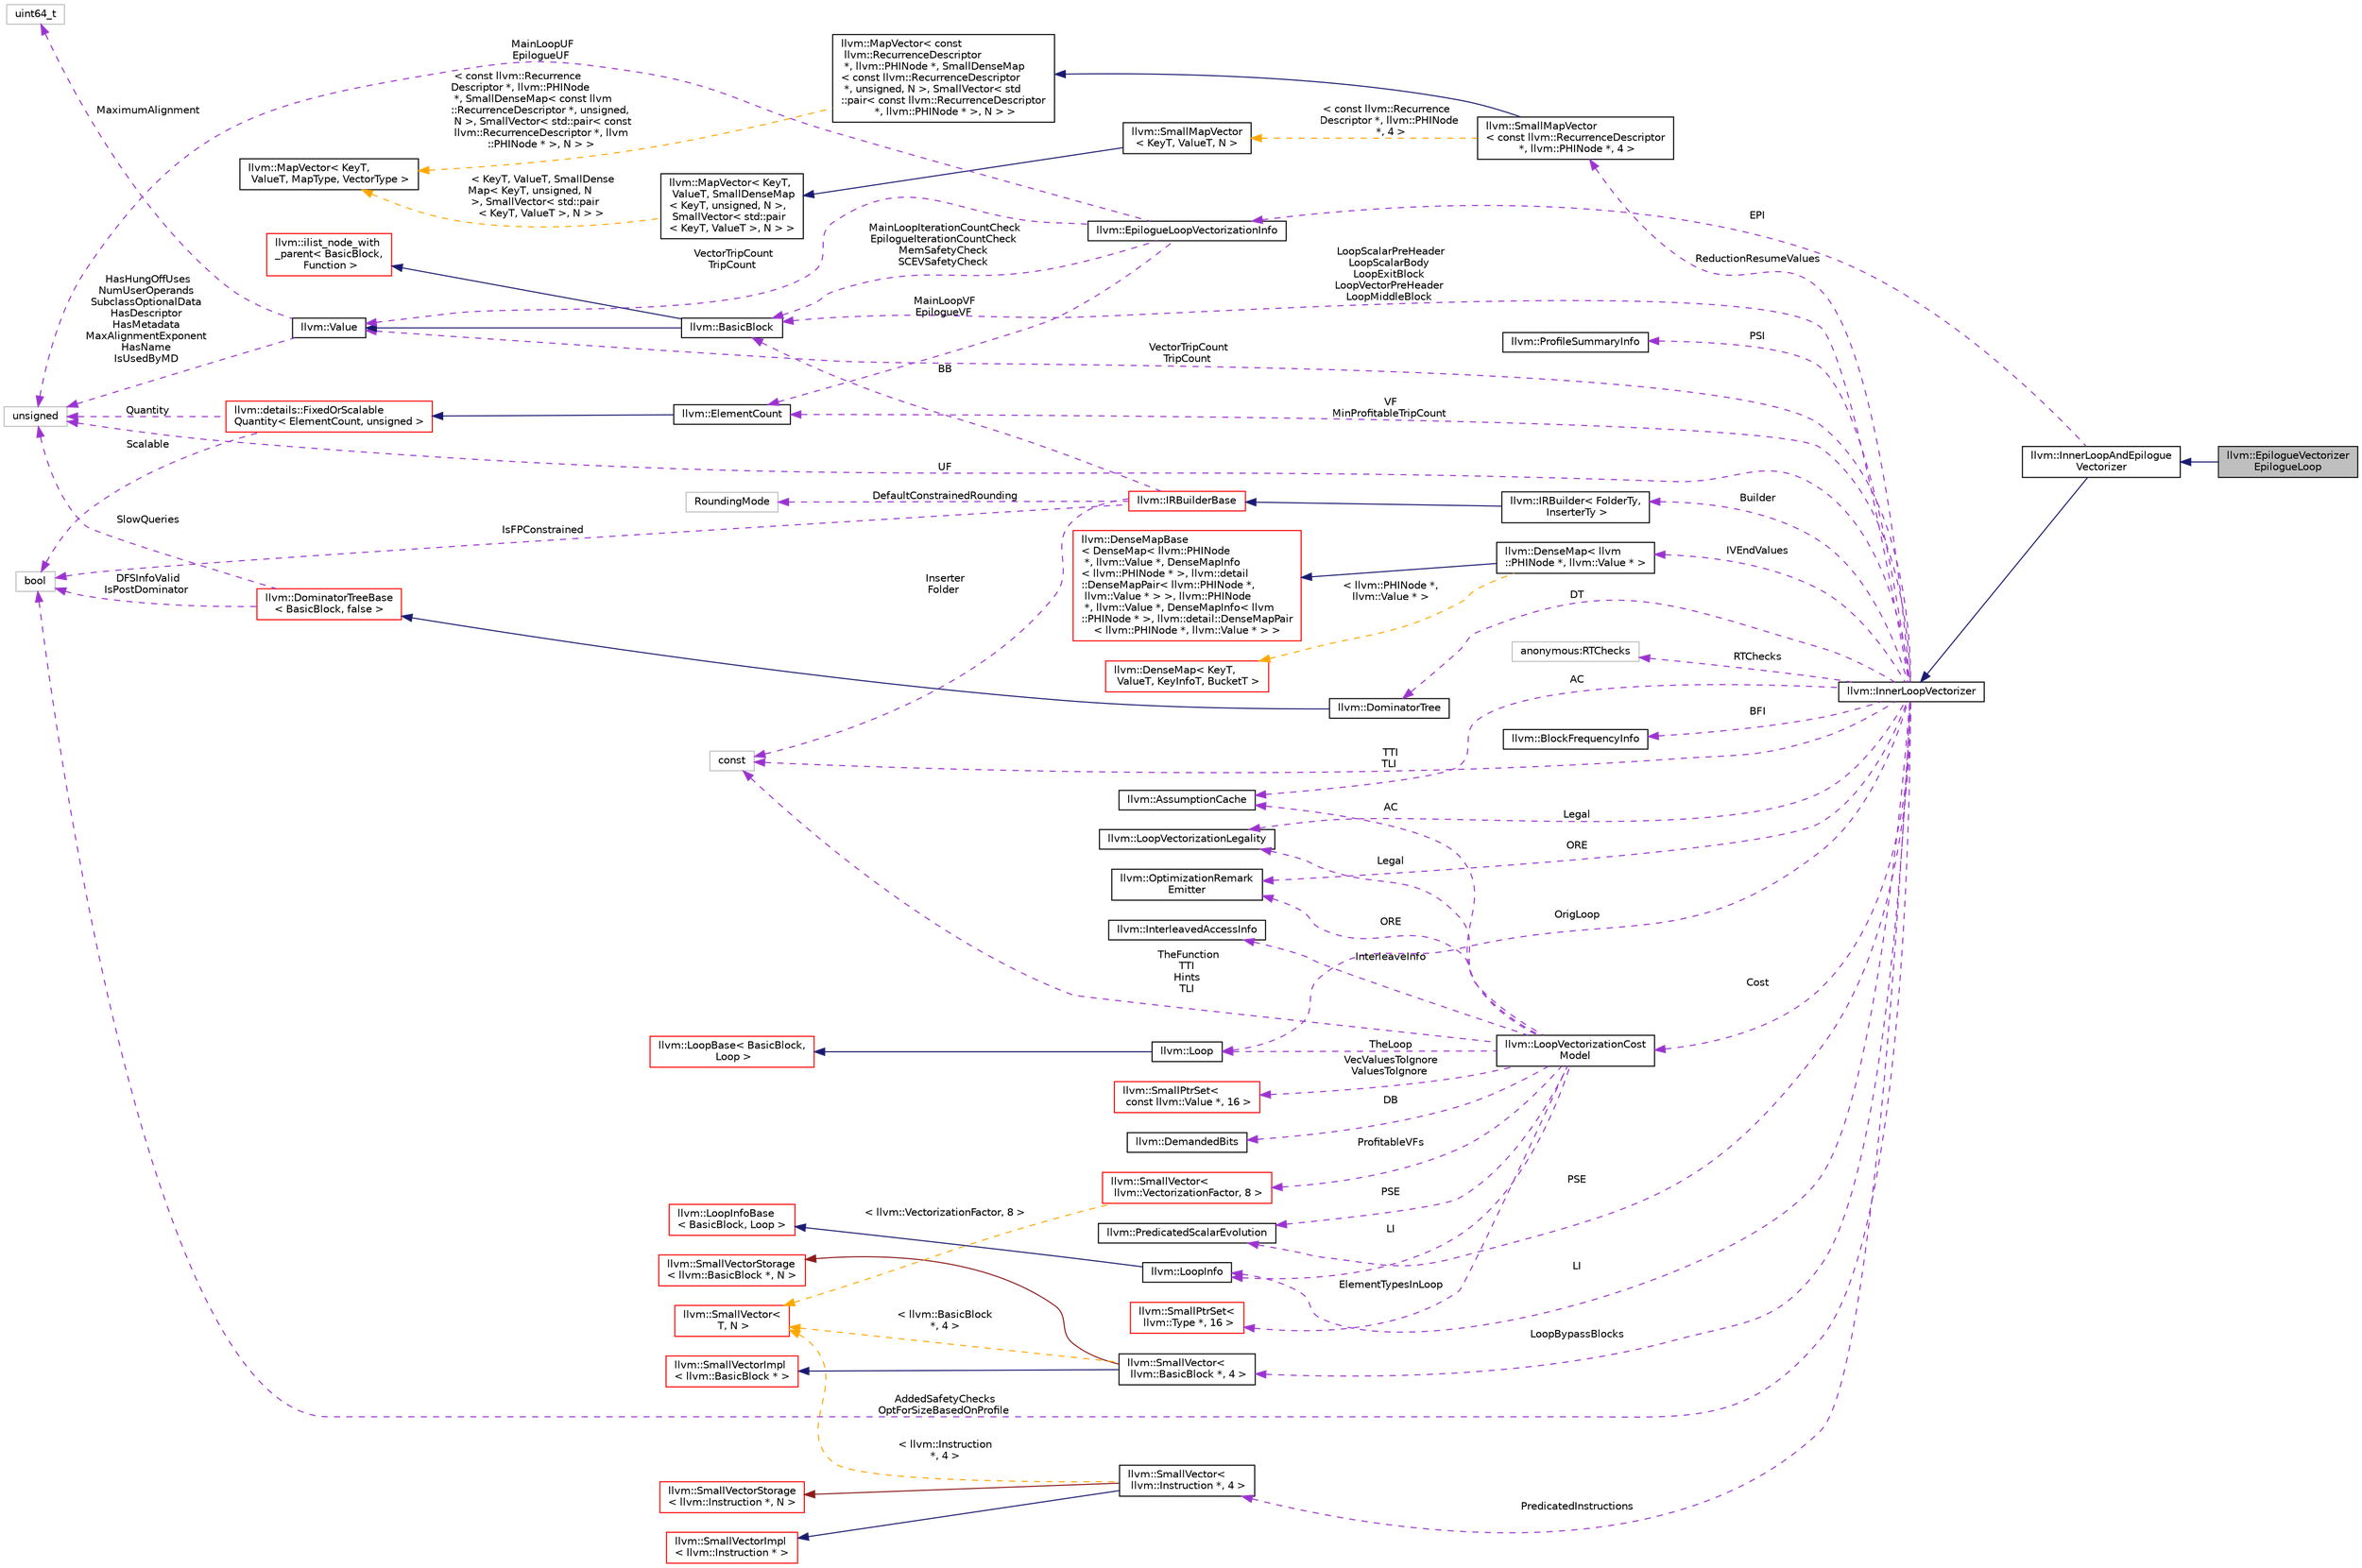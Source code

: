 digraph "llvm::EpilogueVectorizerEpilogueLoop"
{
 // LATEX_PDF_SIZE
  bgcolor="transparent";
  edge [fontname="Helvetica",fontsize="10",labelfontname="Helvetica",labelfontsize="10"];
  node [fontname="Helvetica",fontsize="10",shape=record];
  rankdir="LR";
  Node1 [label="llvm::EpilogueVectorizer\lEpilogueLoop",height=0.2,width=0.4,color="black", fillcolor="grey75", style="filled", fontcolor="black",tooltip=" "];
  Node2 -> Node1 [dir="back",color="midnightblue",fontsize="10",style="solid",fontname="Helvetica"];
  Node2 [label="llvm::InnerLoopAndEpilogue\lVectorizer",height=0.2,width=0.4,color="black",URL="$classllvm_1_1InnerLoopAndEpilogueVectorizer.html",tooltip="An extension of the inner loop vectorizer that creates a skeleton for a vectorized loop that has its ..."];
  Node3 -> Node2 [dir="back",color="midnightblue",fontsize="10",style="solid",fontname="Helvetica"];
  Node3 [label="llvm::InnerLoopVectorizer",height=0.2,width=0.4,color="black",URL="$classllvm_1_1InnerLoopVectorizer.html",tooltip="InnerLoopVectorizer vectorizes loops which contain only one basic block to a specified vectorization ..."];
  Node4 -> Node3 [dir="back",color="darkorchid3",fontsize="10",style="dashed",label=" ReductionResumeValues" ,fontname="Helvetica"];
  Node4 [label="llvm::SmallMapVector\l\< const llvm::RecurrenceDescriptor\l *, llvm::PHINode *, 4 \>",height=0.2,width=0.4,color="black",URL="$structllvm_1_1SmallMapVector.html",tooltip=" "];
  Node5 -> Node4 [dir="back",color="midnightblue",fontsize="10",style="solid",fontname="Helvetica"];
  Node5 [label="llvm::MapVector\< const\l llvm::RecurrenceDescriptor\l *, llvm::PHINode *, SmallDenseMap\l\< const llvm::RecurrenceDescriptor\l *, unsigned, N \>, SmallVector\< std\l::pair\< const llvm::RecurrenceDescriptor\l *, llvm::PHINode * \>, N \> \>",height=0.2,width=0.4,color="black",URL="$classllvm_1_1MapVector.html",tooltip=" "];
  Node6 -> Node5 [dir="back",color="orange",fontsize="10",style="dashed",label=" \< const llvm::Recurrence\lDescriptor *, llvm::PHINode\l *, SmallDenseMap\< const llvm\l::RecurrenceDescriptor *, unsigned,\l N \>, SmallVector\< std::pair\< const\l llvm::RecurrenceDescriptor *, llvm\l::PHINode * \>, N \> \>" ,fontname="Helvetica"];
  Node6 [label="llvm::MapVector\< KeyT,\l ValueT, MapType, VectorType \>",height=0.2,width=0.4,color="black",URL="$classllvm_1_1MapVector.html",tooltip="This class implements a map that also provides access to all stored values in a deterministic order."];
  Node7 -> Node4 [dir="back",color="orange",fontsize="10",style="dashed",label=" \< const llvm::Recurrence\lDescriptor *, llvm::PHINode\l *, 4 \>" ,fontname="Helvetica"];
  Node7 [label="llvm::SmallMapVector\l\< KeyT, ValueT, N \>",height=0.2,width=0.4,color="black",URL="$structllvm_1_1SmallMapVector.html",tooltip="A MapVector that performs no allocations if smaller than a certain size."];
  Node8 -> Node7 [dir="back",color="midnightblue",fontsize="10",style="solid",fontname="Helvetica"];
  Node8 [label="llvm::MapVector\< KeyT,\l ValueT, SmallDenseMap\l\< KeyT, unsigned, N \>,\l SmallVector\< std::pair\l\< KeyT, ValueT \>, N \> \>",height=0.2,width=0.4,color="black",URL="$classllvm_1_1MapVector.html",tooltip=" "];
  Node6 -> Node8 [dir="back",color="orange",fontsize="10",style="dashed",label=" \< KeyT, ValueT, SmallDense\lMap\< KeyT, unsigned, N\l \>, SmallVector\< std::pair\l\< KeyT, ValueT \>, N \> \>" ,fontname="Helvetica"];
  Node9 -> Node3 [dir="back",color="darkorchid3",fontsize="10",style="dashed",label=" AC" ,fontname="Helvetica"];
  Node9 [label="llvm::AssumptionCache",height=0.2,width=0.4,color="black",URL="$classllvm_1_1AssumptionCache.html",tooltip="A cache of @llvm.assume calls within a function."];
  Node10 -> Node3 [dir="back",color="darkorchid3",fontsize="10",style="dashed",label=" PSI" ,fontname="Helvetica"];
  Node10 [label="llvm::ProfileSummaryInfo",height=0.2,width=0.4,color="black",URL="$classllvm_1_1ProfileSummaryInfo.html",tooltip="Analysis providing profile information."];
  Node11 -> Node3 [dir="back",color="darkorchid3",fontsize="10",style="dashed",label=" Builder" ,fontname="Helvetica"];
  Node11 [label="llvm::IRBuilder\< FolderTy,\l InserterTy \>",height=0.2,width=0.4,color="black",URL="$classllvm_1_1IRBuilder.html",tooltip="This provides a uniform API for creating instructions and inserting them into a basic block: either a..."];
  Node12 -> Node11 [dir="back",color="midnightblue",fontsize="10",style="solid",fontname="Helvetica"];
  Node12 [label="llvm::IRBuilderBase",height=0.2,width=0.4,color="red",URL="$classllvm_1_1IRBuilderBase.html",tooltip="Common base class shared among various IRBuilders."];
  Node13 -> Node12 [dir="back",color="darkorchid3",fontsize="10",style="dashed",label=" DefaultConstrainedRounding" ,fontname="Helvetica"];
  Node13 [label="RoundingMode",height=0.2,width=0.4,color="grey75",tooltip=" "];
  Node17 -> Node12 [dir="back",color="darkorchid3",fontsize="10",style="dashed",label=" BB" ,fontname="Helvetica"];
  Node17 [label="llvm::BasicBlock",height=0.2,width=0.4,color="black",URL="$classllvm_1_1BasicBlock.html",tooltip="LLVM Basic Block Representation."];
  Node18 -> Node17 [dir="back",color="midnightblue",fontsize="10",style="solid",fontname="Helvetica"];
  Node18 [label="llvm::Value",height=0.2,width=0.4,color="black",URL="$classllvm_1_1Value.html",tooltip="LLVM Value Representation."];
  Node19 -> Node18 [dir="back",color="darkorchid3",fontsize="10",style="dashed",label=" MaximumAlignment" ,fontname="Helvetica"];
  Node19 [label="uint64_t",height=0.2,width=0.4,color="grey75",tooltip=" "];
  Node20 -> Node18 [dir="back",color="darkorchid3",fontsize="10",style="dashed",label=" HasHungOffUses\nNumUserOperands\nSubclassOptionalData\nHasDescriptor\nHasMetadata\nMaxAlignmentExponent\nHasName\nIsUsedByMD" ,fontname="Helvetica"];
  Node20 [label="unsigned",height=0.2,width=0.4,color="grey75",tooltip=" "];
  Node21 -> Node17 [dir="back",color="midnightblue",fontsize="10",style="solid",fontname="Helvetica"];
  Node21 [label="llvm::ilist_node_with\l_parent\< BasicBlock,\l Function \>",height=0.2,width=0.4,color="red",URL="$classllvm_1_1ilist__node__with__parent.html",tooltip=" "];
  Node34 -> Node12 [dir="back",color="darkorchid3",fontsize="10",style="dashed",label=" IsFPConstrained" ,fontname="Helvetica"];
  Node34 [label="bool",height=0.2,width=0.4,color="grey75",tooltip=" "];
  Node57 -> Node12 [dir="back",color="darkorchid3",fontsize="10",style="dashed",label=" Inserter\nFolder" ,fontname="Helvetica"];
  Node57 [label="const",height=0.2,width=0.4,color="grey75",tooltip=" "];
  Node166 -> Node3 [dir="back",color="darkorchid3",fontsize="10",style="dashed",label=" RTChecks" ,fontname="Helvetica"];
  Node166 [label="anonymous:RTChecks",height=0.2,width=0.4,color="grey75",tooltip="Helper struct to manage generating runtime checks for vectorization."];
  Node167 -> Node3 [dir="back",color="darkorchid3",fontsize="10",style="dashed",label=" IVEndValues" ,fontname="Helvetica"];
  Node167 [label="llvm::DenseMap\< llvm\l::PHINode *, llvm::Value * \>",height=0.2,width=0.4,color="black",URL="$classllvm_1_1DenseMap.html",tooltip=" "];
  Node168 -> Node167 [dir="back",color="midnightblue",fontsize="10",style="solid",fontname="Helvetica"];
  Node168 [label="llvm::DenseMapBase\l\< DenseMap\< llvm::PHINode\l *, llvm::Value *, DenseMapInfo\l\< llvm::PHINode * \>, llvm::detail\l::DenseMapPair\< llvm::PHINode *,\l llvm::Value * \> \>, llvm::PHINode\l *, llvm::Value *, DenseMapInfo\< llvm\l::PHINode * \>, llvm::detail::DenseMapPair\l\< llvm::PHINode *, llvm::Value * \> \>",height=0.2,width=0.4,color="red",URL="$classllvm_1_1DenseMapBase.html",tooltip=" "];
  Node68 -> Node167 [dir="back",color="orange",fontsize="10",style="dashed",label=" \< llvm::PHINode *,\l llvm::Value * \>" ,fontname="Helvetica"];
  Node68 [label="llvm::DenseMap\< KeyT,\l ValueT, KeyInfoT, BucketT \>",height=0.2,width=0.4,color="red",URL="$classllvm_1_1DenseMap.html",tooltip=" "];
  Node169 -> Node3 [dir="back",color="darkorchid3",fontsize="10",style="dashed",label=" BFI" ,fontname="Helvetica"];
  Node169 [label="llvm::BlockFrequencyInfo",height=0.2,width=0.4,color="black",URL="$classllvm_1_1BlockFrequencyInfo.html",tooltip="BlockFrequencyInfo pass uses BlockFrequencyInfoImpl implementation to estimate IR basic block frequen..."];
  Node18 -> Node3 [dir="back",color="darkorchid3",fontsize="10",style="dashed",label=" VectorTripCount\nTripCount" ,fontname="Helvetica"];
  Node170 -> Node3 [dir="back",color="darkorchid3",fontsize="10",style="dashed",label=" OrigLoop" ,fontname="Helvetica"];
  Node170 [label="llvm::Loop",height=0.2,width=0.4,color="black",URL="$classllvm_1_1Loop.html",tooltip="Represents a single loop in the control flow graph."];
  Node171 -> Node170 [dir="back",color="midnightblue",fontsize="10",style="solid",fontname="Helvetica"];
  Node171 [label="llvm::LoopBase\< BasicBlock,\l Loop \>",height=0.2,width=0.4,color="red",URL="$classllvm_1_1LoopBase.html",tooltip=" "];
  Node17 -> Node3 [dir="back",color="darkorchid3",fontsize="10",style="dashed",label=" LoopScalarPreHeader\nLoopScalarBody\nLoopExitBlock\nLoopVectorPreHeader\nLoopMiddleBlock" ,fontname="Helvetica"];
  Node173 -> Node3 [dir="back",color="darkorchid3",fontsize="10",style="dashed",label=" ORE" ,fontname="Helvetica"];
  Node173 [label="llvm::OptimizationRemark\lEmitter",height=0.2,width=0.4,color="black",URL="$classllvm_1_1OptimizationRemarkEmitter.html",tooltip="The optimization diagnostic interface."];
  Node34 -> Node3 [dir="back",color="darkorchid3",fontsize="10",style="dashed",label=" AddedSafetyChecks\nOptForSizeBasedOnProfile" ,fontname="Helvetica"];
  Node174 -> Node3 [dir="back",color="darkorchid3",fontsize="10",style="dashed",label=" DT" ,fontname="Helvetica"];
  Node174 [label="llvm::DominatorTree",height=0.2,width=0.4,color="black",URL="$classllvm_1_1DominatorTree.html",tooltip="Concrete subclass of DominatorTreeBase that is used to compute a normal dominator tree."];
  Node175 -> Node174 [dir="back",color="midnightblue",fontsize="10",style="solid",fontname="Helvetica"];
  Node175 [label="llvm::DominatorTreeBase\l\< BasicBlock, false \>",height=0.2,width=0.4,color="red",URL="$classllvm_1_1DominatorTreeBase.html",tooltip=" "];
  Node34 -> Node175 [dir="back",color="darkorchid3",fontsize="10",style="dashed",label=" DFSInfoValid\nIsPostDominator" ,fontname="Helvetica"];
  Node20 -> Node175 [dir="back",color="darkorchid3",fontsize="10",style="dashed",label=" SlowQueries" ,fontname="Helvetica"];
  Node195 -> Node3 [dir="back",color="darkorchid3",fontsize="10",style="dashed",label=" PSE" ,fontname="Helvetica"];
  Node195 [label="llvm::PredicatedScalarEvolution",height=0.2,width=0.4,color="black",URL="$classllvm_1_1PredicatedScalarEvolution.html",tooltip="An interface layer with SCEV used to manage how we see SCEV expressions for values in the context of ..."];
  Node196 -> Node3 [dir="back",color="darkorchid3",fontsize="10",style="dashed",label=" Legal" ,fontname="Helvetica"];
  Node196 [label="llvm::LoopVectorizationLegality",height=0.2,width=0.4,color="black",URL="$classllvm_1_1LoopVectorizationLegality.html",tooltip="LoopVectorizationLegality checks if it is legal to vectorize a loop, and to what vectorization factor..."];
  Node197 -> Node3 [dir="back",color="darkorchid3",fontsize="10",style="dashed",label=" LoopBypassBlocks" ,fontname="Helvetica"];
  Node197 [label="llvm::SmallVector\<\l llvm::BasicBlock *, 4 \>",height=0.2,width=0.4,color="black",URL="$classllvm_1_1SmallVector.html",tooltip=" "];
  Node198 -> Node197 [dir="back",color="midnightblue",fontsize="10",style="solid",fontname="Helvetica"];
  Node198 [label="llvm::SmallVectorImpl\l\< llvm::BasicBlock * \>",height=0.2,width=0.4,color="red",URL="$classllvm_1_1SmallVectorImpl.html",tooltip=" "];
  Node199 -> Node197 [dir="back",color="firebrick4",fontsize="10",style="solid",fontname="Helvetica"];
  Node199 [label="llvm::SmallVectorStorage\l\< llvm::BasicBlock *, N \>",height=0.2,width=0.4,color="red",URL="$structllvm_1_1SmallVectorStorage.html",tooltip=" "];
  Node183 -> Node197 [dir="back",color="orange",fontsize="10",style="dashed",label=" \< llvm::BasicBlock\l *, 4 \>" ,fontname="Helvetica"];
  Node183 [label="llvm::SmallVector\<\l T, N \>",height=0.2,width=0.4,color="red",URL="$classllvm_1_1SmallVector.html",tooltip="This is a 'vector' (really, a variable-sized array), optimized for the case when the array is small."];
  Node200 -> Node3 [dir="back",color="darkorchid3",fontsize="10",style="dashed",label=" LI" ,fontname="Helvetica"];
  Node200 [label="llvm::LoopInfo",height=0.2,width=0.4,color="black",URL="$classllvm_1_1LoopInfo.html",tooltip=" "];
  Node201 -> Node200 [dir="back",color="midnightblue",fontsize="10",style="solid",fontname="Helvetica"];
  Node201 [label="llvm::LoopInfoBase\l\< BasicBlock, Loop \>",height=0.2,width=0.4,color="red",URL="$classllvm_1_1LoopInfoBase.html",tooltip=" "];
  Node203 -> Node3 [dir="back",color="darkorchid3",fontsize="10",style="dashed",label=" VF\nMinProfitableTripCount" ,fontname="Helvetica"];
  Node203 [label="llvm::ElementCount",height=0.2,width=0.4,color="black",URL="$classllvm_1_1ElementCount.html",tooltip=" "];
  Node204 -> Node203 [dir="back",color="midnightblue",fontsize="10",style="solid",fontname="Helvetica"];
  Node204 [label="llvm::details::FixedOrScalable\lQuantity\< ElementCount, unsigned \>",height=0.2,width=0.4,color="red",URL="$classllvm_1_1details_1_1FixedOrScalableQuantity.html",tooltip=" "];
  Node34 -> Node204 [dir="back",color="darkorchid3",fontsize="10",style="dashed",label=" Scalable" ,fontname="Helvetica"];
  Node20 -> Node204 [dir="back",color="darkorchid3",fontsize="10",style="dashed",label=" Quantity" ,fontname="Helvetica"];
  Node20 -> Node3 [dir="back",color="darkorchid3",fontsize="10",style="dashed",label=" UF" ,fontname="Helvetica"];
  Node57 -> Node3 [dir="back",color="darkorchid3",fontsize="10",style="dashed",label=" TTI\nTLI" ,fontname="Helvetica"];
  Node207 -> Node3 [dir="back",color="darkorchid3",fontsize="10",style="dashed",label=" Cost" ,fontname="Helvetica"];
  Node207 [label="llvm::LoopVectorizationCost\lModel",height=0.2,width=0.4,color="black",URL="$classllvm_1_1LoopVectorizationCostModel.html",tooltip="LoopVectorizationCostModel - estimates the expected speedups due to vectorization."];
  Node208 -> Node207 [dir="back",color="darkorchid3",fontsize="10",style="dashed",label=" ProfitableVFs" ,fontname="Helvetica"];
  Node208 [label="llvm::SmallVector\<\l llvm::VectorizationFactor, 8 \>",height=0.2,width=0.4,color="red",URL="$classllvm_1_1SmallVector.html",tooltip=" "];
  Node183 -> Node208 [dir="back",color="orange",fontsize="10",style="dashed",label=" \< llvm::VectorizationFactor, 8 \>" ,fontname="Helvetica"];
  Node9 -> Node207 [dir="back",color="darkorchid3",fontsize="10",style="dashed",label=" AC" ,fontname="Helvetica"];
  Node211 -> Node207 [dir="back",color="darkorchid3",fontsize="10",style="dashed",label=" DB" ,fontname="Helvetica"];
  Node211 [label="llvm::DemandedBits",height=0.2,width=0.4,color="black",URL="$classllvm_1_1DemandedBits.html",tooltip=" "];
  Node170 -> Node207 [dir="back",color="darkorchid3",fontsize="10",style="dashed",label=" TheLoop" ,fontname="Helvetica"];
  Node212 -> Node207 [dir="back",color="darkorchid3",fontsize="10",style="dashed",label=" ElementTypesInLoop" ,fontname="Helvetica"];
  Node212 [label="llvm::SmallPtrSet\<\l llvm::Type *, 16 \>",height=0.2,width=0.4,color="red",URL="$classllvm_1_1SmallPtrSet.html",tooltip=" "];
  Node173 -> Node207 [dir="back",color="darkorchid3",fontsize="10",style="dashed",label=" ORE" ,fontname="Helvetica"];
  Node195 -> Node207 [dir="back",color="darkorchid3",fontsize="10",style="dashed",label=" PSE" ,fontname="Helvetica"];
  Node196 -> Node207 [dir="back",color="darkorchid3",fontsize="10",style="dashed",label=" Legal" ,fontname="Helvetica"];
  Node200 -> Node207 [dir="back",color="darkorchid3",fontsize="10",style="dashed",label=" LI" ,fontname="Helvetica"];
  Node214 -> Node207 [dir="back",color="darkorchid3",fontsize="10",style="dashed",label=" InterleaveInfo" ,fontname="Helvetica"];
  Node214 [label="llvm::InterleavedAccessInfo",height=0.2,width=0.4,color="black",URL="$classllvm_1_1InterleavedAccessInfo.html",tooltip="Drive the analysis of interleaved memory accesses in the loop."];
  Node57 -> Node207 [dir="back",color="darkorchid3",fontsize="10",style="dashed",label=" TheFunction\nTTI\nHints\nTLI" ,fontname="Helvetica"];
  Node215 -> Node207 [dir="back",color="darkorchid3",fontsize="10",style="dashed",label=" VecValuesToIgnore\nValuesToIgnore" ,fontname="Helvetica"];
  Node215 [label="llvm::SmallPtrSet\<\l const llvm::Value *, 16 \>",height=0.2,width=0.4,color="red",URL="$classllvm_1_1SmallPtrSet.html",tooltip=" "];
  Node217 -> Node3 [dir="back",color="darkorchid3",fontsize="10",style="dashed",label=" PredicatedInstructions" ,fontname="Helvetica"];
  Node217 [label="llvm::SmallVector\<\l llvm::Instruction *, 4 \>",height=0.2,width=0.4,color="black",URL="$classllvm_1_1SmallVector.html",tooltip=" "];
  Node218 -> Node217 [dir="back",color="midnightblue",fontsize="10",style="solid",fontname="Helvetica"];
  Node218 [label="llvm::SmallVectorImpl\l\< llvm::Instruction * \>",height=0.2,width=0.4,color="red",URL="$classllvm_1_1SmallVectorImpl.html",tooltip=" "];
  Node219 -> Node217 [dir="back",color="firebrick4",fontsize="10",style="solid",fontname="Helvetica"];
  Node219 [label="llvm::SmallVectorStorage\l\< llvm::Instruction *, N \>",height=0.2,width=0.4,color="red",URL="$structllvm_1_1SmallVectorStorage.html",tooltip=" "];
  Node183 -> Node217 [dir="back",color="orange",fontsize="10",style="dashed",label=" \< llvm::Instruction\l *, 4 \>" ,fontname="Helvetica"];
  Node220 -> Node2 [dir="back",color="darkorchid3",fontsize="10",style="dashed",label=" EPI" ,fontname="Helvetica"];
  Node220 [label="llvm::EpilogueLoopVectorizationInfo",height=0.2,width=0.4,color="black",URL="$structllvm_1_1EpilogueLoopVectorizationInfo.html",tooltip="Encapsulate information regarding vectorization of a loop and its epilogue."];
  Node18 -> Node220 [dir="back",color="darkorchid3",fontsize="10",style="dashed",label=" VectorTripCount\nTripCount" ,fontname="Helvetica"];
  Node17 -> Node220 [dir="back",color="darkorchid3",fontsize="10",style="dashed",label=" MainLoopIterationCountCheck\nEpilogueIterationCountCheck\nMemSafetyCheck\nSCEVSafetyCheck" ,fontname="Helvetica"];
  Node203 -> Node220 [dir="back",color="darkorchid3",fontsize="10",style="dashed",label=" MainLoopVF\nEpilogueVF" ,fontname="Helvetica"];
  Node20 -> Node220 [dir="back",color="darkorchid3",fontsize="10",style="dashed",label=" MainLoopUF\nEpilogueUF" ,fontname="Helvetica"];
}
